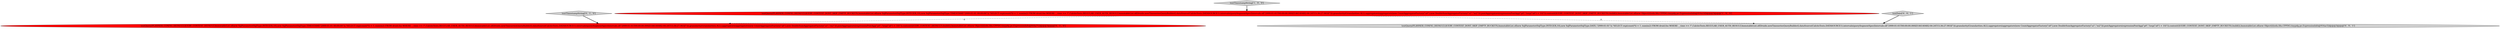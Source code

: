 digraph {
4 [style = filled, label = "testQuery(PLANNER_CONFIG_DEFAULT,QUERY_CONTEXT_DONT_SKIP_EMPTY_BUCKETS,ImmutableList.of(new SqlParameter(SqlType.INTEGER,10),new SqlParameter(SqlType.DATE,\"2999-01-01\")),\"SELECT exp(count(*)) + ?, sum(m2) FROM druid.foo WHERE __time >= ?\",CalciteTests.REGULAR_USER_AUTH_RESULT,ImmutableList.of(Druids.newTimeseriesQueryBuilder().dataSource(CalciteTests.DATASOURCE1).intervals(querySegmentSpec(Intervals.of(\"2999-01-01T00:00:00.000Z/146140482-04-24T15:36:27.903Z\"))).granularity(Granularities.ALL).aggregators(aggregators(new CountAggregatorFactory(\"a0\"),new DoubleSumAggregatorFactory(\"a1\",\"m2\"))).postAggregators(expressionPostAgg(\"p0\",\"(exp(\"a0\") + 10)\")).context(QUERY_CONTEXT_DONT_SKIP_EMPTY_BUCKETS).build()),ImmutableList.of(new Object((((edu.fdu.CPPDG.tinypdg.pe.ExpressionInfo@916ac5))@@@3@@@['0', '0', '1']", fillcolor = lightgray, shape = ellipse image = "AAA0AAABBB3BBB"];
2 [style = filled, label = "testTimestampString['0', '1', '0']", fillcolor = lightgray, shape = diamond image = "AAA0AAABBB2BBB"];
3 [style = filled, label = "testQuery(PLANNER_CONFIG_DEFAULT,QUERY_CONTEXT_DEFAULT,ImmutableList.of(new SqlParameter(SqlType.INTEGER,10),new SqlParameter(SqlType.TIMESTAMP,\"2999-01-01 00:00:00\")),\"SELECT exp(count(*)) + ?, sum(m2) FROM druid.foo WHERE __time >= ?\",CalciteTests.REGULAR_USER_AUTH_RESULT,ImmutableList.of(Druids.newTimeseriesQueryBuilder().dataSource(CalciteTests.DATASOURCE1).intervals(querySegmentSpec(Intervals.of(\"2999-01-01T00:00:00.000Z/146140482-04-24T15:36:27.903Z\"))).granularity(Granularities.ALL).aggregators(aggregators(new CountAggregatorFactory(\"a0\"),new DoubleSumAggregatorFactory(\"a1\",\"m2\"))).postAggregators(expressionPostAgg(\"p0\",\"(exp(\"a0\") + 10)\")).context(QUERY_CONTEXT_DEFAULT).build()),ImmutableList.of(new Object((((edu.fdu.CPPDG.tinypdg.pe.ExpressionInfo@916a71))@@@3@@@['0', '1', '0']", fillcolor = red, shape = ellipse image = "AAA1AAABBB2BBB"];
0 [style = filled, label = "testQuery(PLANNER_CONFIG_DEFAULT,QUERY_CONTEXT_DONT_SKIP_EMPTY_BUCKETS,ImmutableList.of(new SqlParameter(SqlType.INTEGER,10),new SqlParameter(SqlType.TIMESTAMP,\"2999-01-01 00:00:00\")),\"SELECT exp(count(*)) + ?, sum(m2) FROM druid.foo WHERE __time >= ?\",CalciteTests.REGULAR_USER_AUTH_RESULT,ImmutableList.of(Druids.newTimeseriesQueryBuilder().dataSource(CalciteTests.DATASOURCE1).intervals(querySegmentSpec(Intervals.of(\"2999-01-01T00:00:00.000Z/146140482-04-24T15:36:27.903Z\"))).granularity(Granularities.ALL).aggregators(aggregators(new CountAggregatorFactory(\"a0\"),new DoubleSumAggregatorFactory(\"a1\",\"m2\"))).postAggregators(expressionPostAgg(\"p0\",\"(exp(\"a0\") + 10)\")).context(QUERY_CONTEXT_DONT_SKIP_EMPTY_BUCKETS).build()),ImmutableList.of(new Object((((edu.fdu.CPPDG.tinypdg.pe.ExpressionInfo@916a1d))@@@3@@@['1', '0', '0']", fillcolor = red, shape = ellipse image = "AAA1AAABBB1BBB"];
5 [style = filled, label = "testDate['0', '0', '1']", fillcolor = lightgray, shape = diamond image = "AAA0AAABBB3BBB"];
1 [style = filled, label = "testTimestampString['1', '0', '0']", fillcolor = lightgray, shape = diamond image = "AAA0AAABBB1BBB"];
0->4 [style = dashed, label="0"];
0->3 [style = dashed, label="0"];
1->0 [style = bold, label=""];
5->4 [style = bold, label=""];
2->3 [style = bold, label=""];
}
